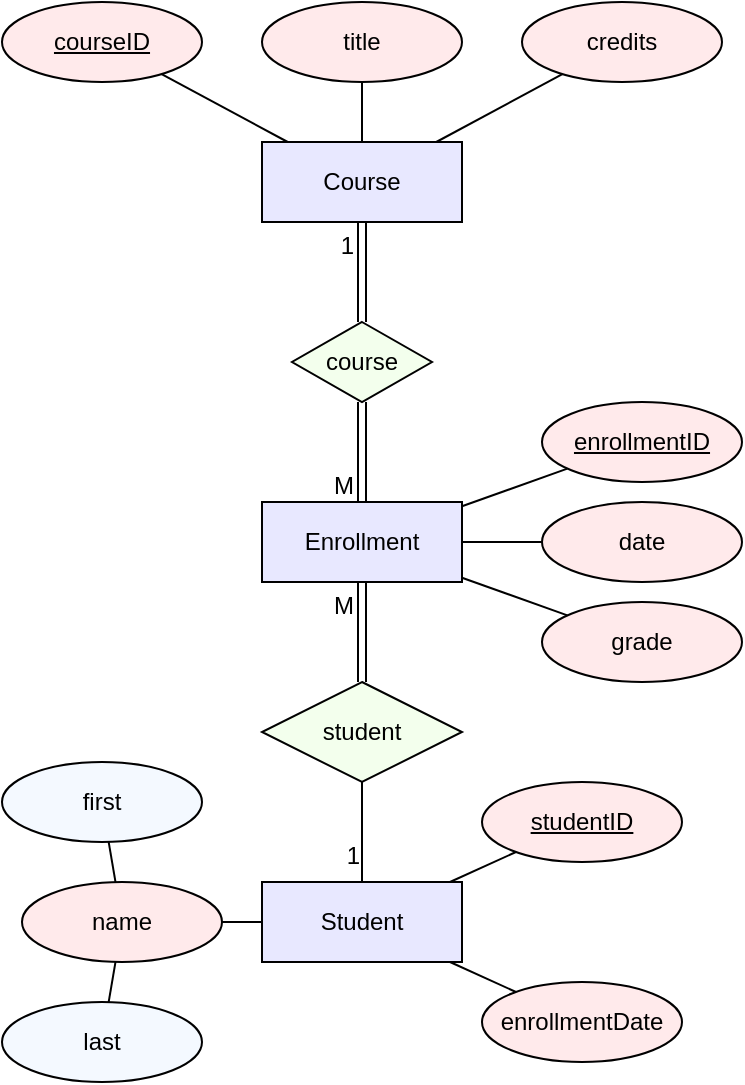 <mxfile version="26.0.9">
  <diagram id="R2lEEEUBdFMjLlhIrx00" name="Page-1">
    <mxGraphModel dx="707" dy="649" grid="1" gridSize="10" guides="1" tooltips="1" connect="1" arrows="1" fold="1" page="1" pageScale="1" pageWidth="850" pageHeight="1100" math="0" shadow="0" extFonts="Permanent Marker^https://fonts.googleapis.com/css?family=Permanent+Marker">
      <root>
        <mxCell id="0" />
        <mxCell id="1" parent="0" />
        <mxCell id="lmP64nu2KMlHLWdJOMe3-1" value="courseID" style="ellipse;whiteSpace=wrap;html=1;align=center;fontStyle=4;fillColor=#FFEAEB;" parent="1" vertex="1">
          <mxGeometry x="120" y="60" width="100" height="40" as="geometry" />
        </mxCell>
        <mxCell id="lmP64nu2KMlHLWdJOMe3-2" value="title" style="ellipse;whiteSpace=wrap;html=1;align=center;fillColor=#FFEAEB;" parent="1" vertex="1">
          <mxGeometry x="250" y="60" width="100" height="40" as="geometry" />
        </mxCell>
        <mxCell id="lmP64nu2KMlHLWdJOMe3-3" value="credits" style="ellipse;whiteSpace=wrap;html=1;align=center;fillColor=#FFEAEB;" parent="1" vertex="1">
          <mxGeometry x="380" y="60" width="100" height="40" as="geometry" />
        </mxCell>
        <mxCell id="lmP64nu2KMlHLWdJOMe3-4" value="Course" style="whiteSpace=wrap;html=1;align=center;fillColor=#E8E8FF;" parent="1" vertex="1">
          <mxGeometry x="250" y="130" width="100" height="40" as="geometry" />
        </mxCell>
        <mxCell id="lmP64nu2KMlHLWdJOMe3-5" value="" style="endArrow=none;html=1;rounded=0;" parent="1" source="lmP64nu2KMlHLWdJOMe3-4" target="lmP64nu2KMlHLWdJOMe3-1" edge="1">
          <mxGeometry relative="1" as="geometry">
            <mxPoint x="460" y="180" as="sourcePoint" />
            <mxPoint x="620" y="180" as="targetPoint" />
          </mxGeometry>
        </mxCell>
        <mxCell id="lmP64nu2KMlHLWdJOMe3-6" value="" style="endArrow=none;html=1;rounded=0;" parent="1" source="lmP64nu2KMlHLWdJOMe3-4" target="lmP64nu2KMlHLWdJOMe3-2" edge="1">
          <mxGeometry relative="1" as="geometry">
            <mxPoint x="310" y="150" as="sourcePoint" />
            <mxPoint x="230" y="58" as="targetPoint" />
          </mxGeometry>
        </mxCell>
        <mxCell id="lmP64nu2KMlHLWdJOMe3-7" value="" style="endArrow=none;html=1;rounded=0;" parent="1" source="lmP64nu2KMlHLWdJOMe3-4" target="lmP64nu2KMlHLWdJOMe3-3" edge="1">
          <mxGeometry relative="1" as="geometry">
            <mxPoint x="310" y="140" as="sourcePoint" />
            <mxPoint x="310" y="60" as="targetPoint" />
          </mxGeometry>
        </mxCell>
        <mxCell id="lmP64nu2KMlHLWdJOMe3-8" value="Enrollment" style="whiteSpace=wrap;html=1;align=center;fillColor=#E8E8FF;" parent="1" vertex="1">
          <mxGeometry x="250" y="310" width="100" height="40" as="geometry" />
        </mxCell>
        <mxCell id="lmP64nu2KMlHLWdJOMe3-9" value="course" style="shape=rhombus;perimeter=rhombusPerimeter;whiteSpace=wrap;html=1;align=center;fillColor=#F3FFED;" parent="1" vertex="1">
          <mxGeometry x="265" y="220" width="70" height="40" as="geometry" />
        </mxCell>
        <mxCell id="lmP64nu2KMlHLWdJOMe3-10" value="enrollmentID" style="ellipse;whiteSpace=wrap;html=1;align=center;fontStyle=4;fillColor=#FFEAEB;" parent="1" vertex="1">
          <mxGeometry x="390" y="260" width="100" height="40" as="geometry" />
        </mxCell>
        <mxCell id="lmP64nu2KMlHLWdJOMe3-11" value="date" style="ellipse;whiteSpace=wrap;html=1;align=center;fillColor=#FFEAEB;" parent="1" vertex="1">
          <mxGeometry x="390" y="310" width="100" height="40" as="geometry" />
        </mxCell>
        <mxCell id="lmP64nu2KMlHLWdJOMe3-12" value="grade" style="ellipse;whiteSpace=wrap;html=1;align=center;fillColor=#FFEAEB;" parent="1" vertex="1">
          <mxGeometry x="390" y="360" width="100" height="40" as="geometry" />
        </mxCell>
        <mxCell id="lmP64nu2KMlHLWdJOMe3-13" value="" style="endArrow=none;html=1;rounded=0;" parent="1" source="lmP64nu2KMlHLWdJOMe3-8" target="lmP64nu2KMlHLWdJOMe3-10" edge="1">
          <mxGeometry relative="1" as="geometry">
            <mxPoint x="561.5" y="120" as="sourcePoint" />
            <mxPoint x="498.5" y="86" as="targetPoint" />
          </mxGeometry>
        </mxCell>
        <mxCell id="lmP64nu2KMlHLWdJOMe3-14" value="" style="endArrow=none;html=1;rounded=0;" parent="1" source="lmP64nu2KMlHLWdJOMe3-8" target="lmP64nu2KMlHLWdJOMe3-11" edge="1">
          <mxGeometry relative="1" as="geometry">
            <mxPoint x="645" y="141" as="sourcePoint" />
            <mxPoint x="600" y="90" as="targetPoint" />
          </mxGeometry>
        </mxCell>
        <mxCell id="lmP64nu2KMlHLWdJOMe3-15" value="" style="endArrow=none;html=1;rounded=0;" parent="1" source="lmP64nu2KMlHLWdJOMe3-8" target="lmP64nu2KMlHLWdJOMe3-12" edge="1">
          <mxGeometry relative="1" as="geometry">
            <mxPoint x="629" y="140" as="sourcePoint" />
            <mxPoint x="651" y="90" as="targetPoint" />
          </mxGeometry>
        </mxCell>
        <mxCell id="lmP64nu2KMlHLWdJOMe3-16" value="Student" style="whiteSpace=wrap;html=1;align=center;fillColor=#E8E8FF;" parent="1" vertex="1">
          <mxGeometry x="250" y="500" width="100" height="40" as="geometry" />
        </mxCell>
        <mxCell id="lmP64nu2KMlHLWdJOMe3-17" value="studentID" style="ellipse;whiteSpace=wrap;html=1;align=center;fontStyle=4;fillColor=#FFEAEB;" parent="1" vertex="1">
          <mxGeometry x="360" y="450" width="100" height="40" as="geometry" />
        </mxCell>
        <mxCell id="lmP64nu2KMlHLWdJOMe3-20" value="" style="endArrow=none;html=1;rounded=0;" parent="1" source="lmP64nu2KMlHLWdJOMe3-16" target="lmP64nu2KMlHLWdJOMe3-17" edge="1">
          <mxGeometry relative="1" as="geometry">
            <mxPoint x="831.5" y="120" as="sourcePoint" />
            <mxPoint x="768.5" y="86" as="targetPoint" />
          </mxGeometry>
        </mxCell>
        <mxCell id="lmP64nu2KMlHLWdJOMe3-23" value="student" style="shape=rhombus;perimeter=rhombusPerimeter;whiteSpace=wrap;html=1;align=center;fillColor=#F3FFED;" parent="1" vertex="1">
          <mxGeometry x="250" y="400" width="100" height="50" as="geometry" />
        </mxCell>
        <mxCell id="lmP64nu2KMlHLWdJOMe3-24" value="enrollmentDate" style="ellipse;whiteSpace=wrap;html=1;align=center;fillColor=#FFEAEB;" parent="1" vertex="1">
          <mxGeometry x="360" y="550" width="100" height="40" as="geometry" />
        </mxCell>
        <mxCell id="lmP64nu2KMlHLWdJOMe3-25" value="" style="endArrow=none;html=1;rounded=0;" parent="1" source="lmP64nu2KMlHLWdJOMe3-16" target="lmP64nu2KMlHLWdJOMe3-24" edge="1">
          <mxGeometry relative="1" as="geometry">
            <mxPoint x="860" y="210" as="sourcePoint" />
            <mxPoint x="943" y="173" as="targetPoint" />
          </mxGeometry>
        </mxCell>
        <mxCell id="lmP64nu2KMlHLWdJOMe3-28" value="" style="endArrow=none;html=1;rounded=0;" parent="1" source="lmP64nu2KMlHLWdJOMe3-23" target="lmP64nu2KMlHLWdJOMe3-16" edge="1">
          <mxGeometry relative="1" as="geometry">
            <mxPoint x="570" y="360" as="sourcePoint" />
            <mxPoint x="570" y="310" as="targetPoint" />
          </mxGeometry>
        </mxCell>
        <mxCell id="lmP64nu2KMlHLWdJOMe3-29" value="1" style="resizable=0;html=1;whiteSpace=wrap;align=right;verticalAlign=bottom;" parent="lmP64nu2KMlHLWdJOMe3-28" connectable="0" vertex="1">
          <mxGeometry x="1" relative="1" as="geometry">
            <mxPoint y="-5" as="offset" />
          </mxGeometry>
        </mxCell>
        <mxCell id="lmP64nu2KMlHLWdJOMe3-30" value="" style="shape=link;html=1;rounded=0;" parent="1" source="lmP64nu2KMlHLWdJOMe3-23" target="lmP64nu2KMlHLWdJOMe3-8" edge="1">
          <mxGeometry relative="1" as="geometry">
            <mxPoint x="390" y="494.5" as="sourcePoint" />
            <mxPoint x="550" y="494.5" as="targetPoint" />
          </mxGeometry>
        </mxCell>
        <mxCell id="lmP64nu2KMlHLWdJOMe3-31" value="M" style="resizable=0;html=1;whiteSpace=wrap;align=right;verticalAlign=bottom;" parent="lmP64nu2KMlHLWdJOMe3-30" connectable="0" vertex="1">
          <mxGeometry x="1" relative="1" as="geometry">
            <mxPoint x="-3" y="20" as="offset" />
          </mxGeometry>
        </mxCell>
        <mxCell id="lmP64nu2KMlHLWdJOMe3-32" value="" style="shape=link;html=1;rounded=0;" parent="1" source="lmP64nu2KMlHLWdJOMe3-9" target="lmP64nu2KMlHLWdJOMe3-8" edge="1">
          <mxGeometry relative="1" as="geometry">
            <mxPoint x="310" y="410" as="sourcePoint" />
            <mxPoint x="300" y="330" as="targetPoint" />
          </mxGeometry>
        </mxCell>
        <mxCell id="lmP64nu2KMlHLWdJOMe3-33" value="M" style="resizable=0;html=1;whiteSpace=wrap;align=right;verticalAlign=bottom;" parent="lmP64nu2KMlHLWdJOMe3-32" connectable="0" vertex="1">
          <mxGeometry x="1" relative="1" as="geometry">
            <mxPoint x="-3" as="offset" />
          </mxGeometry>
        </mxCell>
        <mxCell id="hlLenKTus_ZzR4-KE3Vb-1" value="name" style="ellipse;whiteSpace=wrap;html=1;align=center;fillColor=#FFEAEB;" parent="1" vertex="1">
          <mxGeometry x="130" y="500" width="100" height="40" as="geometry" />
        </mxCell>
        <mxCell id="hlLenKTus_ZzR4-KE3Vb-2" value="" style="endArrow=none;html=1;rounded=0;" parent="1" source="lmP64nu2KMlHLWdJOMe3-16" target="hlLenKTus_ZzR4-KE3Vb-1" edge="1">
          <mxGeometry relative="1" as="geometry">
            <mxPoint x="250" y="520" as="sourcePoint" />
            <mxPoint x="870" y="90" as="targetPoint" />
          </mxGeometry>
        </mxCell>
        <mxCell id="hlLenKTus_ZzR4-KE3Vb-3" value="first" style="ellipse;whiteSpace=wrap;html=1;align=center;fillColor=#F4F9FF;" parent="1" vertex="1">
          <mxGeometry x="120" y="440" width="100" height="40" as="geometry" />
        </mxCell>
        <mxCell id="hlLenKTus_ZzR4-KE3Vb-4" value="last" style="ellipse;whiteSpace=wrap;html=1;align=center;fillColor=#F4F9FF;" parent="1" vertex="1">
          <mxGeometry x="120" y="560" width="100" height="40" as="geometry" />
        </mxCell>
        <mxCell id="hlLenKTus_ZzR4-KE3Vb-5" value="" style="endArrow=none;html=1;rounded=0;" parent="1" source="hlLenKTus_ZzR4-KE3Vb-1" target="hlLenKTus_ZzR4-KE3Vb-3" edge="1">
          <mxGeometry relative="1" as="geometry">
            <mxPoint x="267" y="510" as="sourcePoint" />
            <mxPoint x="213" y="485" as="targetPoint" />
          </mxGeometry>
        </mxCell>
        <mxCell id="hlLenKTus_ZzR4-KE3Vb-6" value="" style="endArrow=none;html=1;rounded=0;" parent="1" source="hlLenKTus_ZzR4-KE3Vb-1" target="hlLenKTus_ZzR4-KE3Vb-4" edge="1">
          <mxGeometry relative="1" as="geometry">
            <mxPoint x="148" y="519" as="sourcePoint" />
            <mxPoint x="121" y="511" as="targetPoint" />
          </mxGeometry>
        </mxCell>
        <mxCell id="hlLenKTus_ZzR4-KE3Vb-7" value="" style="shape=link;html=1;rounded=0;" parent="1" source="lmP64nu2KMlHLWdJOMe3-9" target="lmP64nu2KMlHLWdJOMe3-4" edge="1">
          <mxGeometry relative="1" as="geometry">
            <mxPoint x="389" y="230" as="sourcePoint" />
            <mxPoint x="389" y="180" as="targetPoint" />
          </mxGeometry>
        </mxCell>
        <mxCell id="hlLenKTus_ZzR4-KE3Vb-8" value="1" style="resizable=0;html=1;whiteSpace=wrap;align=right;verticalAlign=bottom;" parent="hlLenKTus_ZzR4-KE3Vb-7" connectable="0" vertex="1">
          <mxGeometry x="1" relative="1" as="geometry">
            <mxPoint x="-3" y="20" as="offset" />
          </mxGeometry>
        </mxCell>
      </root>
    </mxGraphModel>
  </diagram>
</mxfile>
